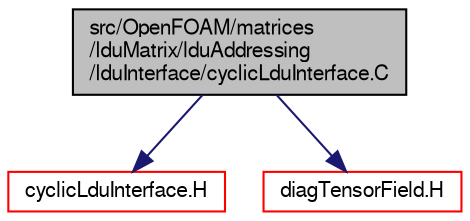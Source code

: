 digraph "src/OpenFOAM/matrices/lduMatrix/lduAddressing/lduInterface/cyclicLduInterface.C"
{
  bgcolor="transparent";
  edge [fontname="FreeSans",fontsize="10",labelfontname="FreeSans",labelfontsize="10"];
  node [fontname="FreeSans",fontsize="10",shape=record];
  Node0 [label="src/OpenFOAM/matrices\l/lduMatrix/lduAddressing\l/lduInterface/cyclicLduInterface.C",height=0.2,width=0.4,color="black", fillcolor="grey75", style="filled", fontcolor="black"];
  Node0 -> Node1 [color="midnightblue",fontsize="10",style="solid",fontname="FreeSans"];
  Node1 [label="cyclicLduInterface.H",height=0.2,width=0.4,color="red",URL="$a10646.html"];
  Node0 -> Node103 [color="midnightblue",fontsize="10",style="solid",fontname="FreeSans"];
  Node103 [label="diagTensorField.H",height=0.2,width=0.4,color="red",URL="$a09545.html"];
}
